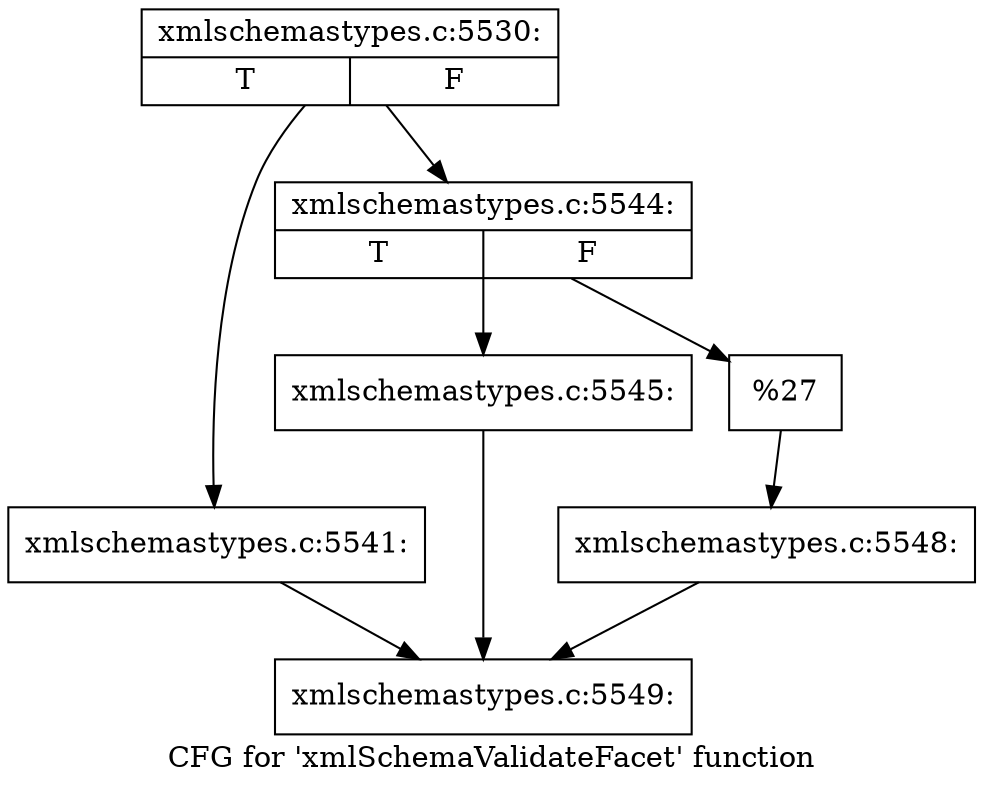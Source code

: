 digraph "CFG for 'xmlSchemaValidateFacet' function" {
	label="CFG for 'xmlSchemaValidateFacet' function";

	Node0x5734da0 [shape=record,label="{xmlschemastypes.c:5530:|{<s0>T|<s1>F}}"];
	Node0x5734da0 -> Node0x57453f0;
	Node0x5734da0 -> Node0x5745490;
	Node0x57453f0 [shape=record,label="{xmlschemastypes.c:5541:}"];
	Node0x57453f0 -> Node0x57446b0;
	Node0x5745490 [shape=record,label="{xmlschemastypes.c:5544:|{<s0>T|<s1>F}}"];
	Node0x5745490 -> Node0x5746100;
	Node0x5745490 -> Node0x5746720;
	Node0x5746100 [shape=record,label="{xmlschemastypes.c:5545:}"];
	Node0x5746100 -> Node0x57446b0;
	Node0x5746720 [shape=record,label="{%27}"];
	Node0x5746720 -> Node0x5745440;
	Node0x5745440 [shape=record,label="{xmlschemastypes.c:5548:}"];
	Node0x5745440 -> Node0x57446b0;
	Node0x57446b0 [shape=record,label="{xmlschemastypes.c:5549:}"];
}
